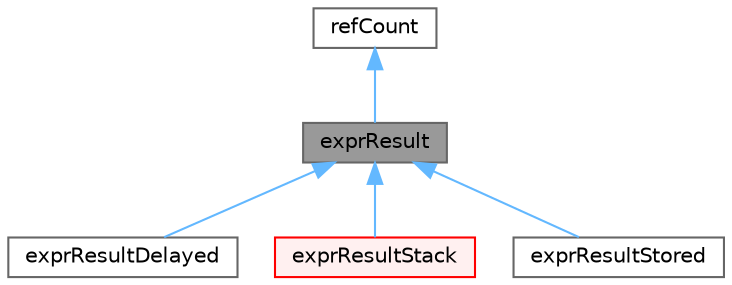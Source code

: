 digraph "exprResult"
{
 // LATEX_PDF_SIZE
  bgcolor="transparent";
  edge [fontname=Helvetica,fontsize=10,labelfontname=Helvetica,labelfontsize=10];
  node [fontname=Helvetica,fontsize=10,shape=box,height=0.2,width=0.4];
  Node1 [id="Node000001",label="exprResult",height=0.2,width=0.4,color="gray40", fillcolor="grey60", style="filled", fontcolor="black",tooltip="A polymorphic field/result from evaluating an expression."];
  Node2 -> Node1 [id="edge1_Node000001_Node000002",dir="back",color="steelblue1",style="solid",tooltip=" "];
  Node2 [id="Node000002",label="refCount",height=0.2,width=0.4,color="gray40", fillcolor="white", style="filled",URL="$classFoam_1_1refCount.html",tooltip="Reference counter for various OpenFOAM components."];
  Node1 -> Node3 [id="edge2_Node000001_Node000003",dir="back",color="steelblue1",style="solid",tooltip=" "];
  Node3 [id="Node000003",label="exprResultDelayed",height=0.2,width=0.4,color="gray40", fillcolor="white", style="filled",URL="$classFoam_1_1expressions_1_1exprResultDelayed.html",tooltip="An exprResult with an additional delay before evaluation."];
  Node1 -> Node4 [id="edge3_Node000001_Node000004",dir="back",color="steelblue1",style="solid",tooltip=" "];
  Node4 [id="Node000004",label="exprResultStack",height=0.2,width=0.4,color="red", fillcolor="#FFF0F0", style="filled",URL="$classFoam_1_1expressions_1_1exprResultStack.html",tooltip="A stack of polymorphic fields. Can be used to build a list of results one at a time."];
  Node1 -> Node6 [id="edge4_Node000001_Node000006",dir="back",color="steelblue1",style="solid",tooltip=" "];
  Node6 [id="Node000006",label="exprResultStored",height=0.2,width=0.4,color="gray40", fillcolor="white", style="filled",URL="$classFoam_1_1expressions_1_1exprResultStored.html",tooltip="An exprResult with persistence."];
}

